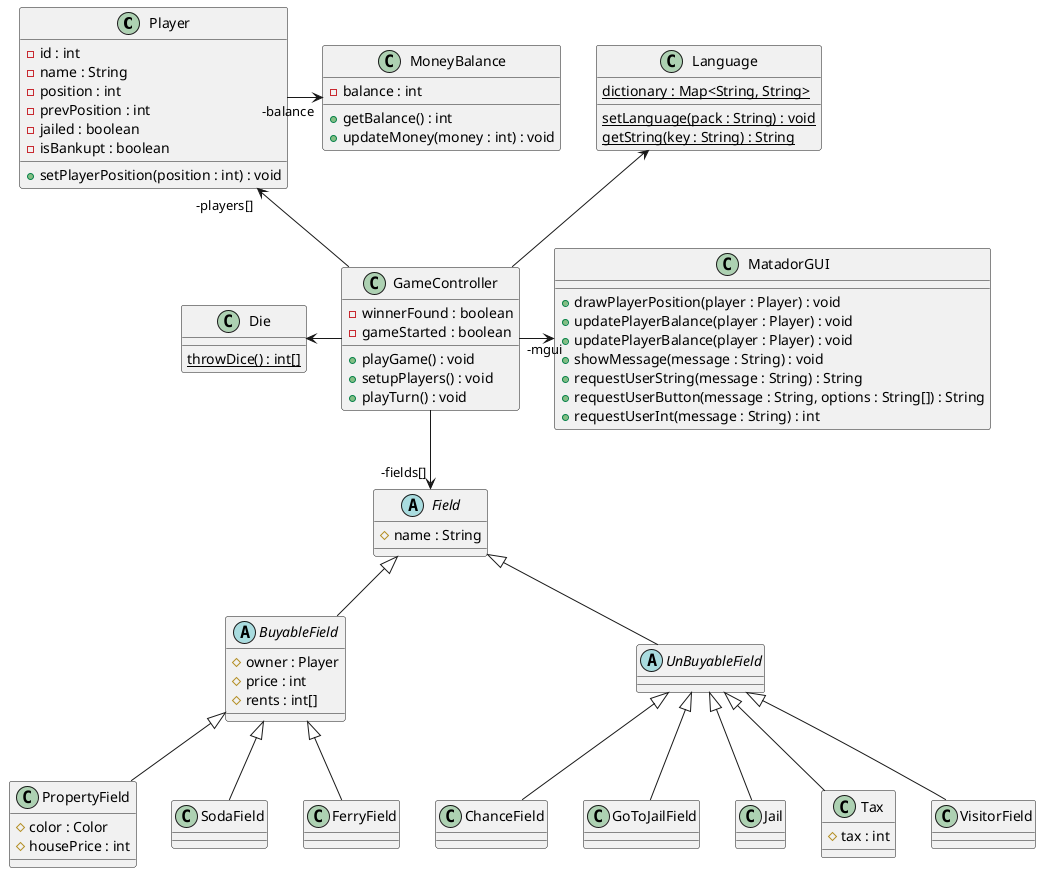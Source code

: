 @startuml
'https://plantuml.com/class-diagram




class Player {
-id : int
-name : String
-position : int
-prevPosition : int
-jailed : boolean
-isBankupt : boolean
+setPlayerPosition(position : int) : void

}

class MoneyBalance{
- balance : int
+getBalance() : int
+updateMoney(money : int) : void
}

abstract class Field{
#name : String
}

class PropertyField{
#color : Color
#housePrice : int
}

class ChanceField{}

class Language{
{static}dictionary : Map<String, String>
{static}setLanguage(pack : String) : void
{static}getString(key : String) : String


}

class GoToJailField{}

class Jail{}
class Tax{
#tax : int
}

class SodaField {}

class FerryField {}

class MatadorGUI {
+drawPlayerPosition(player : Player) : void
+updatePlayerBalance(player : Player) : void
+updatePlayerBalance(player : Player) : void
+showMessage(message : String) : void
+requestUserString(message : String) : String
+requestUserButton(message : String, options : String[]) : String
+requestUserInt(message : String) : int

}


class Die {
{static} throwDice() : int[]
}

class GameController{
-winnerFound : boolean
-gameStarted : boolean

+playGame() : void
+setupPlayers() : void
+playTurn() : void
}

abstract class BuyableField {
#owner : Player
#price : int
#rents : int[]
}

abstract class UnBuyableField {}

class VisitorField {}



Player "-players[]   " <-- " " GameController
GameController "  " --> "-fields[]" Field
Field <|-- BuyableField
Field <|-- UnBuyableField

UnBuyableField <|-- GoToJailField
UnBuyableField <|-- Jail
UnBuyableField <|-- ChanceField
UnBuyableField <|-- VisitorField
UnBuyableField <|-- Tax

BuyableField <|-- PropertyField
BuyableField <|-- FerryField
BuyableField <|-- SodaField

MoneyBalance "-balance" <-left- " " Player

GameController -left-> Die
GameController " " -right-> "-mgui" MatadorGUI
Language " " <-- " " GameController




@enduml